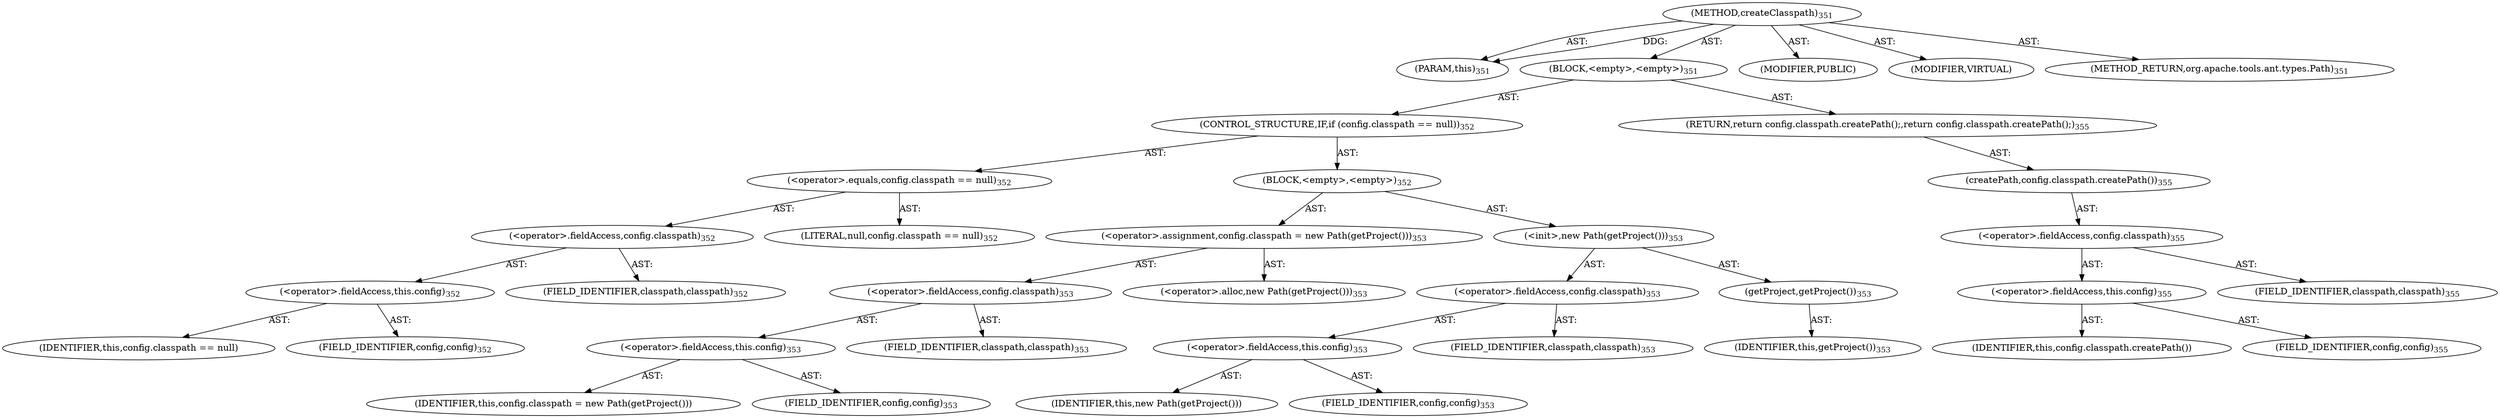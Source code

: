 digraph "createClasspath" {  
"111669149712" [label = <(METHOD,createClasspath)<SUB>351</SUB>> ]
"115964117000" [label = <(PARAM,this)<SUB>351</SUB>> ]
"25769803792" [label = <(BLOCK,&lt;empty&gt;,&lt;empty&gt;)<SUB>351</SUB>> ]
"47244640256" [label = <(CONTROL_STRUCTURE,IF,if (config.classpath == null))<SUB>352</SUB>> ]
"30064771148" [label = <(&lt;operator&gt;.equals,config.classpath == null)<SUB>352</SUB>> ]
"30064771149" [label = <(&lt;operator&gt;.fieldAccess,config.classpath)<SUB>352</SUB>> ]
"30064771150" [label = <(&lt;operator&gt;.fieldAccess,this.config)<SUB>352</SUB>> ]
"68719476801" [label = <(IDENTIFIER,this,config.classpath == null)> ]
"55834574872" [label = <(FIELD_IDENTIFIER,config,config)<SUB>352</SUB>> ]
"55834574873" [label = <(FIELD_IDENTIFIER,classpath,classpath)<SUB>352</SUB>> ]
"90194313229" [label = <(LITERAL,null,config.classpath == null)<SUB>352</SUB>> ]
"25769803793" [label = <(BLOCK,&lt;empty&gt;,&lt;empty&gt;)<SUB>352</SUB>> ]
"30064771151" [label = <(&lt;operator&gt;.assignment,config.classpath = new Path(getProject()))<SUB>353</SUB>> ]
"30064771152" [label = <(&lt;operator&gt;.fieldAccess,config.classpath)<SUB>353</SUB>> ]
"30064771153" [label = <(&lt;operator&gt;.fieldAccess,this.config)<SUB>353</SUB>> ]
"68719476802" [label = <(IDENTIFIER,this,config.classpath = new Path(getProject()))> ]
"55834574874" [label = <(FIELD_IDENTIFIER,config,config)<SUB>353</SUB>> ]
"55834574875" [label = <(FIELD_IDENTIFIER,classpath,classpath)<SUB>353</SUB>> ]
"30064771154" [label = <(&lt;operator&gt;.alloc,new Path(getProject()))<SUB>353</SUB>> ]
"30064771155" [label = <(&lt;init&gt;,new Path(getProject()))<SUB>353</SUB>> ]
"30064771156" [label = <(&lt;operator&gt;.fieldAccess,config.classpath)<SUB>353</SUB>> ]
"30064771157" [label = <(&lt;operator&gt;.fieldAccess,this.config)<SUB>353</SUB>> ]
"68719476803" [label = <(IDENTIFIER,this,new Path(getProject()))> ]
"55834574876" [label = <(FIELD_IDENTIFIER,config,config)<SUB>353</SUB>> ]
"55834574877" [label = <(FIELD_IDENTIFIER,classpath,classpath)<SUB>353</SUB>> ]
"30064771158" [label = <(getProject,getProject())<SUB>353</SUB>> ]
"68719476748" [label = <(IDENTIFIER,this,getProject())<SUB>353</SUB>> ]
"146028888073" [label = <(RETURN,return config.classpath.createPath();,return config.classpath.createPath();)<SUB>355</SUB>> ]
"30064771159" [label = <(createPath,config.classpath.createPath())<SUB>355</SUB>> ]
"30064771160" [label = <(&lt;operator&gt;.fieldAccess,config.classpath)<SUB>355</SUB>> ]
"30064771161" [label = <(&lt;operator&gt;.fieldAccess,this.config)<SUB>355</SUB>> ]
"68719476804" [label = <(IDENTIFIER,this,config.classpath.createPath())> ]
"55834574878" [label = <(FIELD_IDENTIFIER,config,config)<SUB>355</SUB>> ]
"55834574879" [label = <(FIELD_IDENTIFIER,classpath,classpath)<SUB>355</SUB>> ]
"133143986237" [label = <(MODIFIER,PUBLIC)> ]
"133143986238" [label = <(MODIFIER,VIRTUAL)> ]
"128849018896" [label = <(METHOD_RETURN,org.apache.tools.ant.types.Path)<SUB>351</SUB>> ]
  "111669149712" -> "115964117000"  [ label = "AST: "] 
  "111669149712" -> "25769803792"  [ label = "AST: "] 
  "111669149712" -> "133143986237"  [ label = "AST: "] 
  "111669149712" -> "133143986238"  [ label = "AST: "] 
  "111669149712" -> "128849018896"  [ label = "AST: "] 
  "25769803792" -> "47244640256"  [ label = "AST: "] 
  "25769803792" -> "146028888073"  [ label = "AST: "] 
  "47244640256" -> "30064771148"  [ label = "AST: "] 
  "47244640256" -> "25769803793"  [ label = "AST: "] 
  "30064771148" -> "30064771149"  [ label = "AST: "] 
  "30064771148" -> "90194313229"  [ label = "AST: "] 
  "30064771149" -> "30064771150"  [ label = "AST: "] 
  "30064771149" -> "55834574873"  [ label = "AST: "] 
  "30064771150" -> "68719476801"  [ label = "AST: "] 
  "30064771150" -> "55834574872"  [ label = "AST: "] 
  "25769803793" -> "30064771151"  [ label = "AST: "] 
  "25769803793" -> "30064771155"  [ label = "AST: "] 
  "30064771151" -> "30064771152"  [ label = "AST: "] 
  "30064771151" -> "30064771154"  [ label = "AST: "] 
  "30064771152" -> "30064771153"  [ label = "AST: "] 
  "30064771152" -> "55834574875"  [ label = "AST: "] 
  "30064771153" -> "68719476802"  [ label = "AST: "] 
  "30064771153" -> "55834574874"  [ label = "AST: "] 
  "30064771155" -> "30064771156"  [ label = "AST: "] 
  "30064771155" -> "30064771158"  [ label = "AST: "] 
  "30064771156" -> "30064771157"  [ label = "AST: "] 
  "30064771156" -> "55834574877"  [ label = "AST: "] 
  "30064771157" -> "68719476803"  [ label = "AST: "] 
  "30064771157" -> "55834574876"  [ label = "AST: "] 
  "30064771158" -> "68719476748"  [ label = "AST: "] 
  "146028888073" -> "30064771159"  [ label = "AST: "] 
  "30064771159" -> "30064771160"  [ label = "AST: "] 
  "30064771160" -> "30064771161"  [ label = "AST: "] 
  "30064771160" -> "55834574879"  [ label = "AST: "] 
  "30064771161" -> "68719476804"  [ label = "AST: "] 
  "30064771161" -> "55834574878"  [ label = "AST: "] 
  "111669149712" -> "115964117000"  [ label = "DDG: "] 
}
